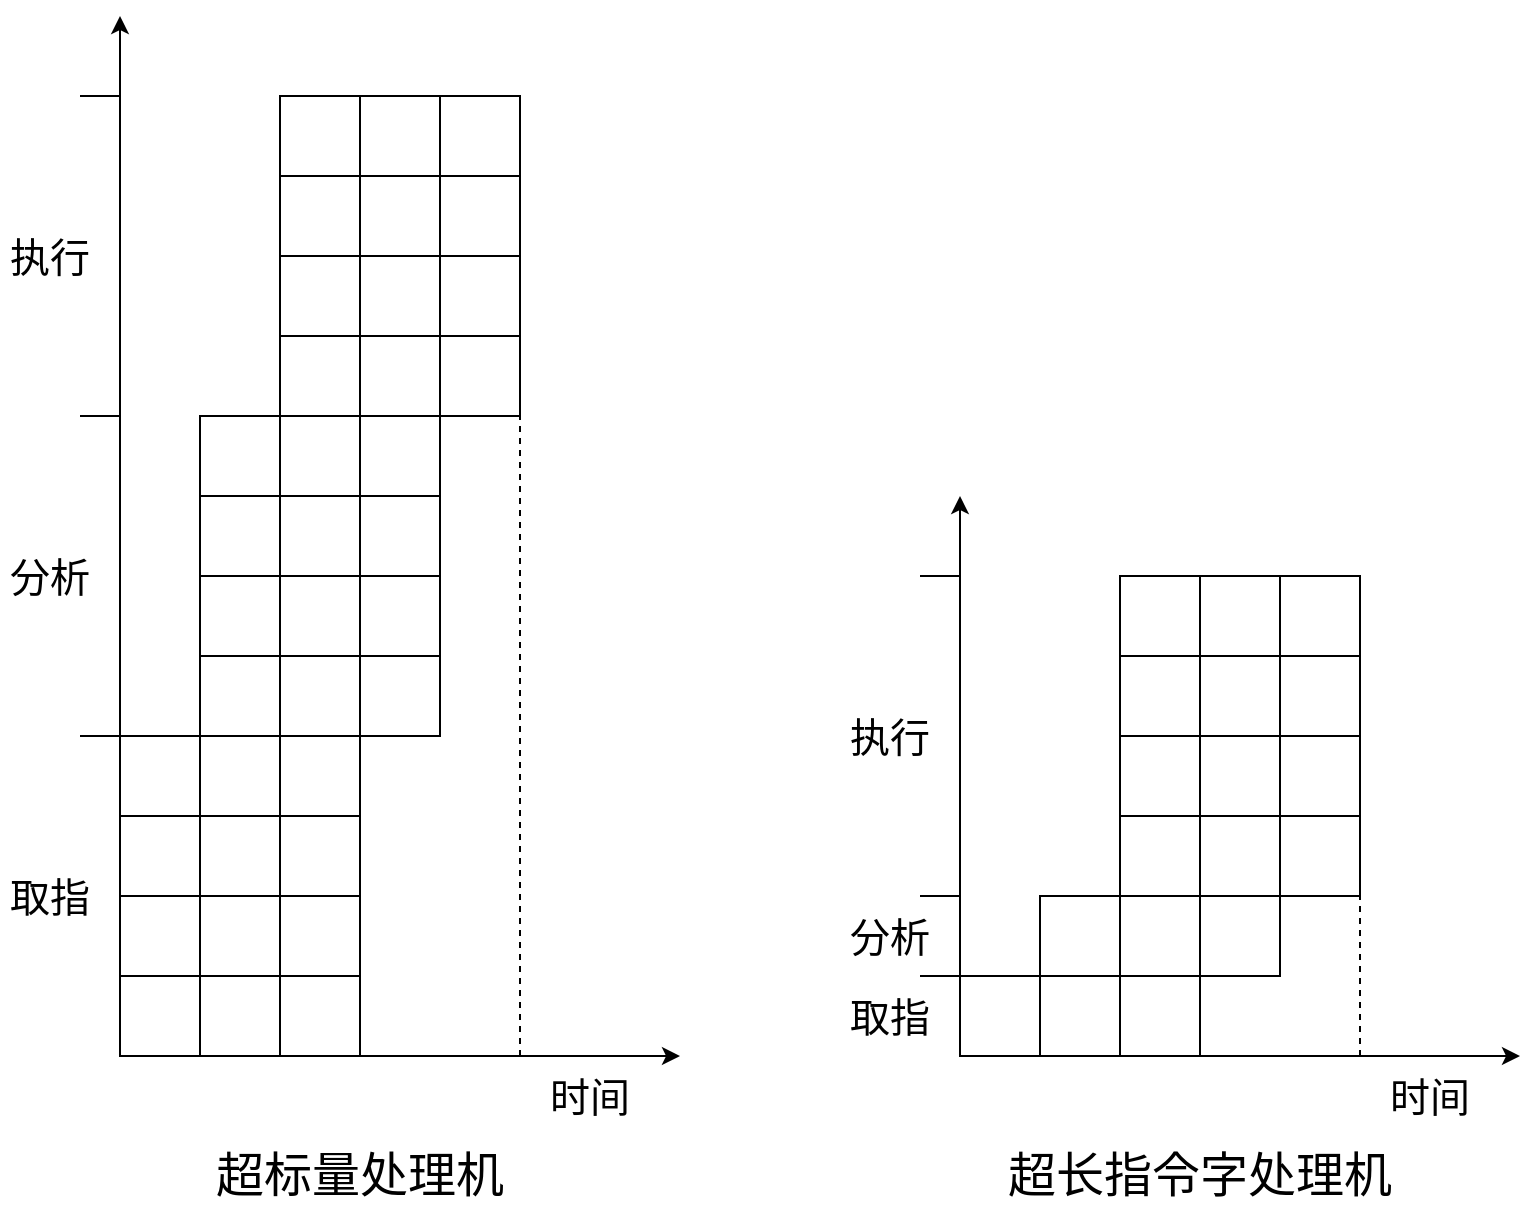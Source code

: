 <mxfile version="14.5.1" type="device"><diagram id="nOmYAlKKhn1OdPad_k6j" name="第 1 页"><mxGraphModel dx="1422" dy="822" grid="1" gridSize="10" guides="1" tooltips="1" connect="1" arrows="1" fold="1" page="1" pageScale="1" pageWidth="1654" pageHeight="2336" math="0" shadow="0"><root><mxCell id="0"/><mxCell id="1" parent="0"/><mxCell id="eVTjE_4MkCTDjCCBAttO-1" value="" style="endArrow=classic;html=1;" edge="1" parent="1"><mxGeometry width="50" height="50" relative="1" as="geometry"><mxPoint x="160" y="600" as="sourcePoint"/><mxPoint x="440" y="600" as="targetPoint"/></mxGeometry></mxCell><mxCell id="eVTjE_4MkCTDjCCBAttO-2" value="" style="endArrow=classic;html=1;" edge="1" parent="1"><mxGeometry width="50" height="50" relative="1" as="geometry"><mxPoint x="160" y="600" as="sourcePoint"/><mxPoint x="160" y="80" as="targetPoint"/></mxGeometry></mxCell><mxCell id="eVTjE_4MkCTDjCCBAttO-3" value="取指" style="text;html=1;strokeColor=none;fillColor=none;align=center;verticalAlign=middle;whiteSpace=wrap;rounded=0;fontSize=20;" vertex="1" parent="1"><mxGeometry x="100" y="510" width="50" height="20" as="geometry"/></mxCell><mxCell id="eVTjE_4MkCTDjCCBAttO-4" value="分析" style="text;html=1;strokeColor=none;fillColor=none;align=center;verticalAlign=middle;whiteSpace=wrap;rounded=0;fontSize=20;" vertex="1" parent="1"><mxGeometry x="100" y="350" width="50" height="20" as="geometry"/></mxCell><mxCell id="eVTjE_4MkCTDjCCBAttO-5" value="执行" style="text;html=1;strokeColor=none;fillColor=none;align=center;verticalAlign=middle;whiteSpace=wrap;rounded=0;fontSize=20;" vertex="1" parent="1"><mxGeometry x="100" y="190" width="50" height="20" as="geometry"/></mxCell><mxCell id="eVTjE_4MkCTDjCCBAttO-6" value="" style="endArrow=none;html=1;" edge="1" parent="1"><mxGeometry width="50" height="50" relative="1" as="geometry"><mxPoint x="140" y="440" as="sourcePoint"/><mxPoint x="160" y="440" as="targetPoint"/></mxGeometry></mxCell><mxCell id="eVTjE_4MkCTDjCCBAttO-7" value="" style="endArrow=none;html=1;" edge="1" parent="1"><mxGeometry width="50" height="50" relative="1" as="geometry"><mxPoint x="140" y="280" as="sourcePoint"/><mxPoint x="160" y="280" as="targetPoint"/></mxGeometry></mxCell><mxCell id="eVTjE_4MkCTDjCCBAttO-8" value="" style="endArrow=none;html=1;" edge="1" parent="1"><mxGeometry width="50" height="50" relative="1" as="geometry"><mxPoint x="140" y="120" as="sourcePoint"/><mxPoint x="160" y="120" as="targetPoint"/></mxGeometry></mxCell><mxCell id="eVTjE_4MkCTDjCCBAttO-9" value="" style="rounded=0;whiteSpace=wrap;html=1;" vertex="1" parent="1"><mxGeometry x="160" y="560" width="40" height="40" as="geometry"/></mxCell><mxCell id="eVTjE_4MkCTDjCCBAttO-10" value="" style="rounded=0;whiteSpace=wrap;html=1;" vertex="1" parent="1"><mxGeometry x="160" y="520" width="40" height="40" as="geometry"/></mxCell><mxCell id="eVTjE_4MkCTDjCCBAttO-11" value="" style="rounded=0;whiteSpace=wrap;html=1;" vertex="1" parent="1"><mxGeometry x="160" y="480" width="40" height="40" as="geometry"/></mxCell><mxCell id="eVTjE_4MkCTDjCCBAttO-12" value="" style="rounded=0;whiteSpace=wrap;html=1;" vertex="1" parent="1"><mxGeometry x="160" y="440" width="40" height="40" as="geometry"/></mxCell><mxCell id="eVTjE_4MkCTDjCCBAttO-13" value="" style="rounded=0;whiteSpace=wrap;html=1;" vertex="1" parent="1"><mxGeometry x="200" y="560" width="40" height="40" as="geometry"/></mxCell><mxCell id="eVTjE_4MkCTDjCCBAttO-14" value="" style="rounded=0;whiteSpace=wrap;html=1;" vertex="1" parent="1"><mxGeometry x="200" y="520" width="40" height="40" as="geometry"/></mxCell><mxCell id="eVTjE_4MkCTDjCCBAttO-15" value="" style="rounded=0;whiteSpace=wrap;html=1;" vertex="1" parent="1"><mxGeometry x="200" y="480" width="40" height="40" as="geometry"/></mxCell><mxCell id="eVTjE_4MkCTDjCCBAttO-16" value="" style="rounded=0;whiteSpace=wrap;html=1;" vertex="1" parent="1"><mxGeometry x="200" y="440" width="40" height="40" as="geometry"/></mxCell><mxCell id="eVTjE_4MkCTDjCCBAttO-17" value="" style="rounded=0;whiteSpace=wrap;html=1;" vertex="1" parent="1"><mxGeometry x="240" y="560" width="40" height="40" as="geometry"/></mxCell><mxCell id="eVTjE_4MkCTDjCCBAttO-18" value="" style="rounded=0;whiteSpace=wrap;html=1;" vertex="1" parent="1"><mxGeometry x="240" y="520" width="40" height="40" as="geometry"/></mxCell><mxCell id="eVTjE_4MkCTDjCCBAttO-19" value="" style="rounded=0;whiteSpace=wrap;html=1;" vertex="1" parent="1"><mxGeometry x="240" y="480" width="40" height="40" as="geometry"/></mxCell><mxCell id="eVTjE_4MkCTDjCCBAttO-20" value="" style="rounded=0;whiteSpace=wrap;html=1;" vertex="1" parent="1"><mxGeometry x="240" y="440" width="40" height="40" as="geometry"/></mxCell><mxCell id="eVTjE_4MkCTDjCCBAttO-21" value="" style="rounded=0;whiteSpace=wrap;html=1;" vertex="1" parent="1"><mxGeometry x="200" y="400" width="40" height="40" as="geometry"/></mxCell><mxCell id="eVTjE_4MkCTDjCCBAttO-22" value="" style="rounded=0;whiteSpace=wrap;html=1;" vertex="1" parent="1"><mxGeometry x="200" y="360" width="40" height="40" as="geometry"/></mxCell><mxCell id="eVTjE_4MkCTDjCCBAttO-23" value="" style="rounded=0;whiteSpace=wrap;html=1;" vertex="1" parent="1"><mxGeometry x="200" y="320" width="40" height="40" as="geometry"/></mxCell><mxCell id="eVTjE_4MkCTDjCCBAttO-24" value="" style="rounded=0;whiteSpace=wrap;html=1;" vertex="1" parent="1"><mxGeometry x="200" y="280" width="40" height="40" as="geometry"/></mxCell><mxCell id="eVTjE_4MkCTDjCCBAttO-25" value="" style="rounded=0;whiteSpace=wrap;html=1;" vertex="1" parent="1"><mxGeometry x="240" y="400" width="40" height="40" as="geometry"/></mxCell><mxCell id="eVTjE_4MkCTDjCCBAttO-26" value="" style="rounded=0;whiteSpace=wrap;html=1;" vertex="1" parent="1"><mxGeometry x="240" y="360" width="40" height="40" as="geometry"/></mxCell><mxCell id="eVTjE_4MkCTDjCCBAttO-27" value="" style="rounded=0;whiteSpace=wrap;html=1;" vertex="1" parent="1"><mxGeometry x="240" y="320" width="40" height="40" as="geometry"/></mxCell><mxCell id="eVTjE_4MkCTDjCCBAttO-28" value="" style="rounded=0;whiteSpace=wrap;html=1;" vertex="1" parent="1"><mxGeometry x="240" y="280" width="40" height="40" as="geometry"/></mxCell><mxCell id="eVTjE_4MkCTDjCCBAttO-29" value="" style="rounded=0;whiteSpace=wrap;html=1;" vertex="1" parent="1"><mxGeometry x="280" y="400" width="40" height="40" as="geometry"/></mxCell><mxCell id="eVTjE_4MkCTDjCCBAttO-30" value="" style="rounded=0;whiteSpace=wrap;html=1;" vertex="1" parent="1"><mxGeometry x="280" y="360" width="40" height="40" as="geometry"/></mxCell><mxCell id="eVTjE_4MkCTDjCCBAttO-31" value="" style="rounded=0;whiteSpace=wrap;html=1;" vertex="1" parent="1"><mxGeometry x="280" y="320" width="40" height="40" as="geometry"/></mxCell><mxCell id="eVTjE_4MkCTDjCCBAttO-32" value="" style="rounded=0;whiteSpace=wrap;html=1;" vertex="1" parent="1"><mxGeometry x="280" y="280" width="40" height="40" as="geometry"/></mxCell><mxCell id="eVTjE_4MkCTDjCCBAttO-33" value="" style="rounded=0;whiteSpace=wrap;html=1;" vertex="1" parent="1"><mxGeometry x="240" y="240" width="40" height="40" as="geometry"/></mxCell><mxCell id="eVTjE_4MkCTDjCCBAttO-34" value="" style="rounded=0;whiteSpace=wrap;html=1;" vertex="1" parent="1"><mxGeometry x="240" y="200" width="40" height="40" as="geometry"/></mxCell><mxCell id="eVTjE_4MkCTDjCCBAttO-35" value="" style="rounded=0;whiteSpace=wrap;html=1;" vertex="1" parent="1"><mxGeometry x="240" y="160" width="40" height="40" as="geometry"/></mxCell><mxCell id="eVTjE_4MkCTDjCCBAttO-36" value="" style="rounded=0;whiteSpace=wrap;html=1;" vertex="1" parent="1"><mxGeometry x="240" y="120" width="40" height="40" as="geometry"/></mxCell><mxCell id="eVTjE_4MkCTDjCCBAttO-37" value="" style="rounded=0;whiteSpace=wrap;html=1;" vertex="1" parent="1"><mxGeometry x="280" y="240" width="40" height="40" as="geometry"/></mxCell><mxCell id="eVTjE_4MkCTDjCCBAttO-38" value="" style="rounded=0;whiteSpace=wrap;html=1;" vertex="1" parent="1"><mxGeometry x="280" y="200" width="40" height="40" as="geometry"/></mxCell><mxCell id="eVTjE_4MkCTDjCCBAttO-39" value="" style="rounded=0;whiteSpace=wrap;html=1;" vertex="1" parent="1"><mxGeometry x="280" y="160" width="40" height="40" as="geometry"/></mxCell><mxCell id="eVTjE_4MkCTDjCCBAttO-40" value="" style="rounded=0;whiteSpace=wrap;html=1;" vertex="1" parent="1"><mxGeometry x="280" y="120" width="40" height="40" as="geometry"/></mxCell><mxCell id="eVTjE_4MkCTDjCCBAttO-41" value="" style="rounded=0;whiteSpace=wrap;html=1;" vertex="1" parent="1"><mxGeometry x="320" y="240" width="40" height="40" as="geometry"/></mxCell><mxCell id="eVTjE_4MkCTDjCCBAttO-42" value="" style="rounded=0;whiteSpace=wrap;html=1;" vertex="1" parent="1"><mxGeometry x="320" y="200" width="40" height="40" as="geometry"/></mxCell><mxCell id="eVTjE_4MkCTDjCCBAttO-43" value="" style="rounded=0;whiteSpace=wrap;html=1;" vertex="1" parent="1"><mxGeometry x="320" y="160" width="40" height="40" as="geometry"/></mxCell><mxCell id="eVTjE_4MkCTDjCCBAttO-44" value="" style="rounded=0;whiteSpace=wrap;html=1;" vertex="1" parent="1"><mxGeometry x="320" y="120" width="40" height="40" as="geometry"/></mxCell><mxCell id="eVTjE_4MkCTDjCCBAttO-45" value="" style="endArrow=none;html=1;fontSize=20;entryX=1;entryY=1;entryDx=0;entryDy=0;dashed=1;" edge="1" parent="1" target="eVTjE_4MkCTDjCCBAttO-41"><mxGeometry width="50" height="50" relative="1" as="geometry"><mxPoint x="360" y="600" as="sourcePoint"/><mxPoint x="660" y="180" as="targetPoint"/></mxGeometry></mxCell><mxCell id="eVTjE_4MkCTDjCCBAttO-46" value="时间" style="text;html=1;strokeColor=none;fillColor=none;align=center;verticalAlign=middle;whiteSpace=wrap;rounded=0;fontSize=20;" vertex="1" parent="1"><mxGeometry x="370" y="610" width="50" height="20" as="geometry"/></mxCell><mxCell id="eVTjE_4MkCTDjCCBAttO-47" value="" style="endArrow=classic;html=1;" edge="1" parent="1"><mxGeometry width="50" height="50" relative="1" as="geometry"><mxPoint x="580" y="600" as="sourcePoint"/><mxPoint x="860" y="600" as="targetPoint"/></mxGeometry></mxCell><mxCell id="eVTjE_4MkCTDjCCBAttO-48" value="" style="endArrow=classic;html=1;" edge="1" parent="1"><mxGeometry width="50" height="50" relative="1" as="geometry"><mxPoint x="580" y="600" as="sourcePoint"/><mxPoint x="580" y="320" as="targetPoint"/></mxGeometry></mxCell><mxCell id="eVTjE_4MkCTDjCCBAttO-49" value="取指" style="text;html=1;strokeColor=none;fillColor=none;align=center;verticalAlign=middle;whiteSpace=wrap;rounded=0;fontSize=20;" vertex="1" parent="1"><mxGeometry x="520" y="570" width="50" height="20" as="geometry"/></mxCell><mxCell id="eVTjE_4MkCTDjCCBAttO-50" value="分析" style="text;html=1;strokeColor=none;fillColor=none;align=center;verticalAlign=middle;whiteSpace=wrap;rounded=0;fontSize=20;" vertex="1" parent="1"><mxGeometry x="520" y="530" width="50" height="20" as="geometry"/></mxCell><mxCell id="eVTjE_4MkCTDjCCBAttO-51" value="执行" style="text;html=1;strokeColor=none;fillColor=none;align=center;verticalAlign=middle;whiteSpace=wrap;rounded=0;fontSize=20;" vertex="1" parent="1"><mxGeometry x="520" y="430" width="50" height="20" as="geometry"/></mxCell><mxCell id="eVTjE_4MkCTDjCCBAttO-52" value="" style="endArrow=none;html=1;entryX=0;entryY=1;entryDx=0;entryDy=0;" edge="1" parent="1"><mxGeometry width="50" height="50" relative="1" as="geometry"><mxPoint x="560" y="520" as="sourcePoint"/><mxPoint x="580" y="520" as="targetPoint"/></mxGeometry></mxCell><mxCell id="eVTjE_4MkCTDjCCBAttO-53" value="" style="endArrow=none;html=1;" edge="1" parent="1"><mxGeometry width="50" height="50" relative="1" as="geometry"><mxPoint x="560" y="360" as="sourcePoint"/><mxPoint x="580" y="360" as="targetPoint"/></mxGeometry></mxCell><mxCell id="eVTjE_4MkCTDjCCBAttO-54" value="" style="endArrow=none;html=1;entryX=0;entryY=0;entryDx=0;entryDy=0;" edge="1" parent="1" target="eVTjE_4MkCTDjCCBAttO-55"><mxGeometry width="50" height="50" relative="1" as="geometry"><mxPoint x="560" y="560" as="sourcePoint"/><mxPoint x="580" y="120" as="targetPoint"/></mxGeometry></mxCell><mxCell id="eVTjE_4MkCTDjCCBAttO-55" value="" style="rounded=0;whiteSpace=wrap;html=1;" vertex="1" parent="1"><mxGeometry x="580" y="560" width="40" height="40" as="geometry"/></mxCell><mxCell id="eVTjE_4MkCTDjCCBAttO-56" value="" style="rounded=0;whiteSpace=wrap;html=1;" vertex="1" parent="1"><mxGeometry x="620" y="560" width="40" height="40" as="geometry"/></mxCell><mxCell id="eVTjE_4MkCTDjCCBAttO-57" value="" style="rounded=0;whiteSpace=wrap;html=1;" vertex="1" parent="1"><mxGeometry x="620" y="520" width="40" height="40" as="geometry"/></mxCell><mxCell id="eVTjE_4MkCTDjCCBAttO-58" value="" style="rounded=0;whiteSpace=wrap;html=1;" vertex="1" parent="1"><mxGeometry x="660" y="560" width="40" height="40" as="geometry"/></mxCell><mxCell id="eVTjE_4MkCTDjCCBAttO-59" value="" style="rounded=0;whiteSpace=wrap;html=1;" vertex="1" parent="1"><mxGeometry x="660" y="520" width="40" height="40" as="geometry"/></mxCell><mxCell id="eVTjE_4MkCTDjCCBAttO-60" value="" style="rounded=0;whiteSpace=wrap;html=1;" vertex="1" parent="1"><mxGeometry x="660" y="480" width="40" height="40" as="geometry"/></mxCell><mxCell id="eVTjE_4MkCTDjCCBAttO-61" value="" style="rounded=0;whiteSpace=wrap;html=1;" vertex="1" parent="1"><mxGeometry x="660" y="440" width="40" height="40" as="geometry"/></mxCell><mxCell id="eVTjE_4MkCTDjCCBAttO-62" value="" style="rounded=0;whiteSpace=wrap;html=1;" vertex="1" parent="1"><mxGeometry x="660" y="400" width="40" height="40" as="geometry"/></mxCell><mxCell id="eVTjE_4MkCTDjCCBAttO-63" value="" style="rounded=0;whiteSpace=wrap;html=1;" vertex="1" parent="1"><mxGeometry x="660" y="360" width="40" height="40" as="geometry"/></mxCell><mxCell id="eVTjE_4MkCTDjCCBAttO-64" value="" style="rounded=0;whiteSpace=wrap;html=1;" vertex="1" parent="1"><mxGeometry x="700" y="400" width="40" height="40" as="geometry"/></mxCell><mxCell id="eVTjE_4MkCTDjCCBAttO-65" value="" style="rounded=0;whiteSpace=wrap;html=1;" vertex="1" parent="1"><mxGeometry x="700" y="360" width="40" height="40" as="geometry"/></mxCell><mxCell id="eVTjE_4MkCTDjCCBAttO-66" value="" style="rounded=0;whiteSpace=wrap;html=1;" vertex="1" parent="1"><mxGeometry x="700" y="440" width="40" height="40" as="geometry"/></mxCell><mxCell id="eVTjE_4MkCTDjCCBAttO-67" value="" style="endArrow=none;html=1;fontSize=20;dashed=1;" edge="1" parent="1"><mxGeometry width="50" height="50" relative="1" as="geometry"><mxPoint x="780" y="600" as="sourcePoint"/><mxPoint x="780" y="520" as="targetPoint"/></mxGeometry></mxCell><mxCell id="eVTjE_4MkCTDjCCBAttO-68" value="时间" style="text;html=1;strokeColor=none;fillColor=none;align=center;verticalAlign=middle;whiteSpace=wrap;rounded=0;fontSize=20;" vertex="1" parent="1"><mxGeometry x="790" y="610" width="50" height="20" as="geometry"/></mxCell><mxCell id="eVTjE_4MkCTDjCCBAttO-69" value="" style="rounded=0;whiteSpace=wrap;html=1;" vertex="1" parent="1"><mxGeometry x="740" y="400" width="40" height="40" as="geometry"/></mxCell><mxCell id="eVTjE_4MkCTDjCCBAttO-70" value="" style="rounded=0;whiteSpace=wrap;html=1;" vertex="1" parent="1"><mxGeometry x="740" y="360" width="40" height="40" as="geometry"/></mxCell><mxCell id="eVTjE_4MkCTDjCCBAttO-71" value="" style="rounded=0;whiteSpace=wrap;html=1;" vertex="1" parent="1"><mxGeometry x="740" y="440" width="40" height="40" as="geometry"/></mxCell><mxCell id="eVTjE_4MkCTDjCCBAttO-72" value="" style="rounded=0;whiteSpace=wrap;html=1;" vertex="1" parent="1"><mxGeometry x="700" y="480" width="40" height="40" as="geometry"/></mxCell><mxCell id="eVTjE_4MkCTDjCCBAttO-73" value="" style="rounded=0;whiteSpace=wrap;html=1;" vertex="1" parent="1"><mxGeometry x="740" y="480" width="40" height="40" as="geometry"/></mxCell><mxCell id="eVTjE_4MkCTDjCCBAttO-74" value="" style="rounded=0;whiteSpace=wrap;html=1;" vertex="1" parent="1"><mxGeometry x="700" y="520" width="40" height="40" as="geometry"/></mxCell><mxCell id="eVTjE_4MkCTDjCCBAttO-75" value="超标量处理机" style="text;html=1;strokeColor=none;fillColor=none;align=center;verticalAlign=middle;whiteSpace=wrap;rounded=0;fontSize=24;" vertex="1" parent="1"><mxGeometry x="200" y="650" width="160" height="20" as="geometry"/></mxCell><mxCell id="eVTjE_4MkCTDjCCBAttO-76" value="超长指令字处理机" style="text;html=1;strokeColor=none;fillColor=none;align=center;verticalAlign=middle;whiteSpace=wrap;rounded=0;fontSize=24;" vertex="1" parent="1"><mxGeometry x="600" y="650" width="200" height="20" as="geometry"/></mxCell></root></mxGraphModel></diagram></mxfile>